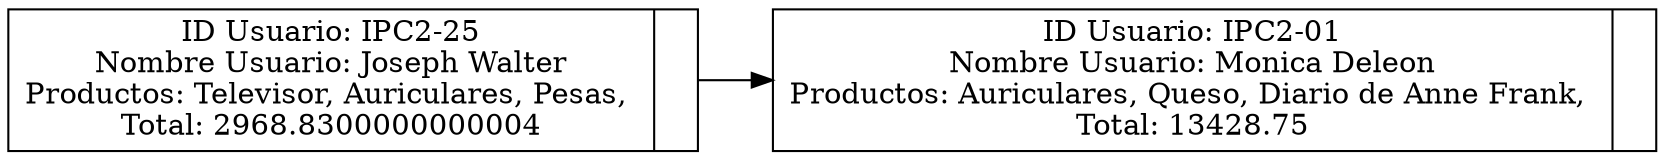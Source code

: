 digraph G {
        rankdir=LR;
        node [shape = record, height = .1]node0 [label="{ID Usuario: IPC2-25\nNombre Usuario: Joseph Walter\nProductos:  Televisor, Auriculares, Pesas, \nTotal: 2968.8300000000004|<f1>}"];
node1 [label="{ID Usuario: IPC2-01\nNombre Usuario: Monica Deleon\nProductos:  Auriculares, Queso, Diario de Anne Frank, \nTotal: 13428.75|<f1>}"];
node0-> node1;
}